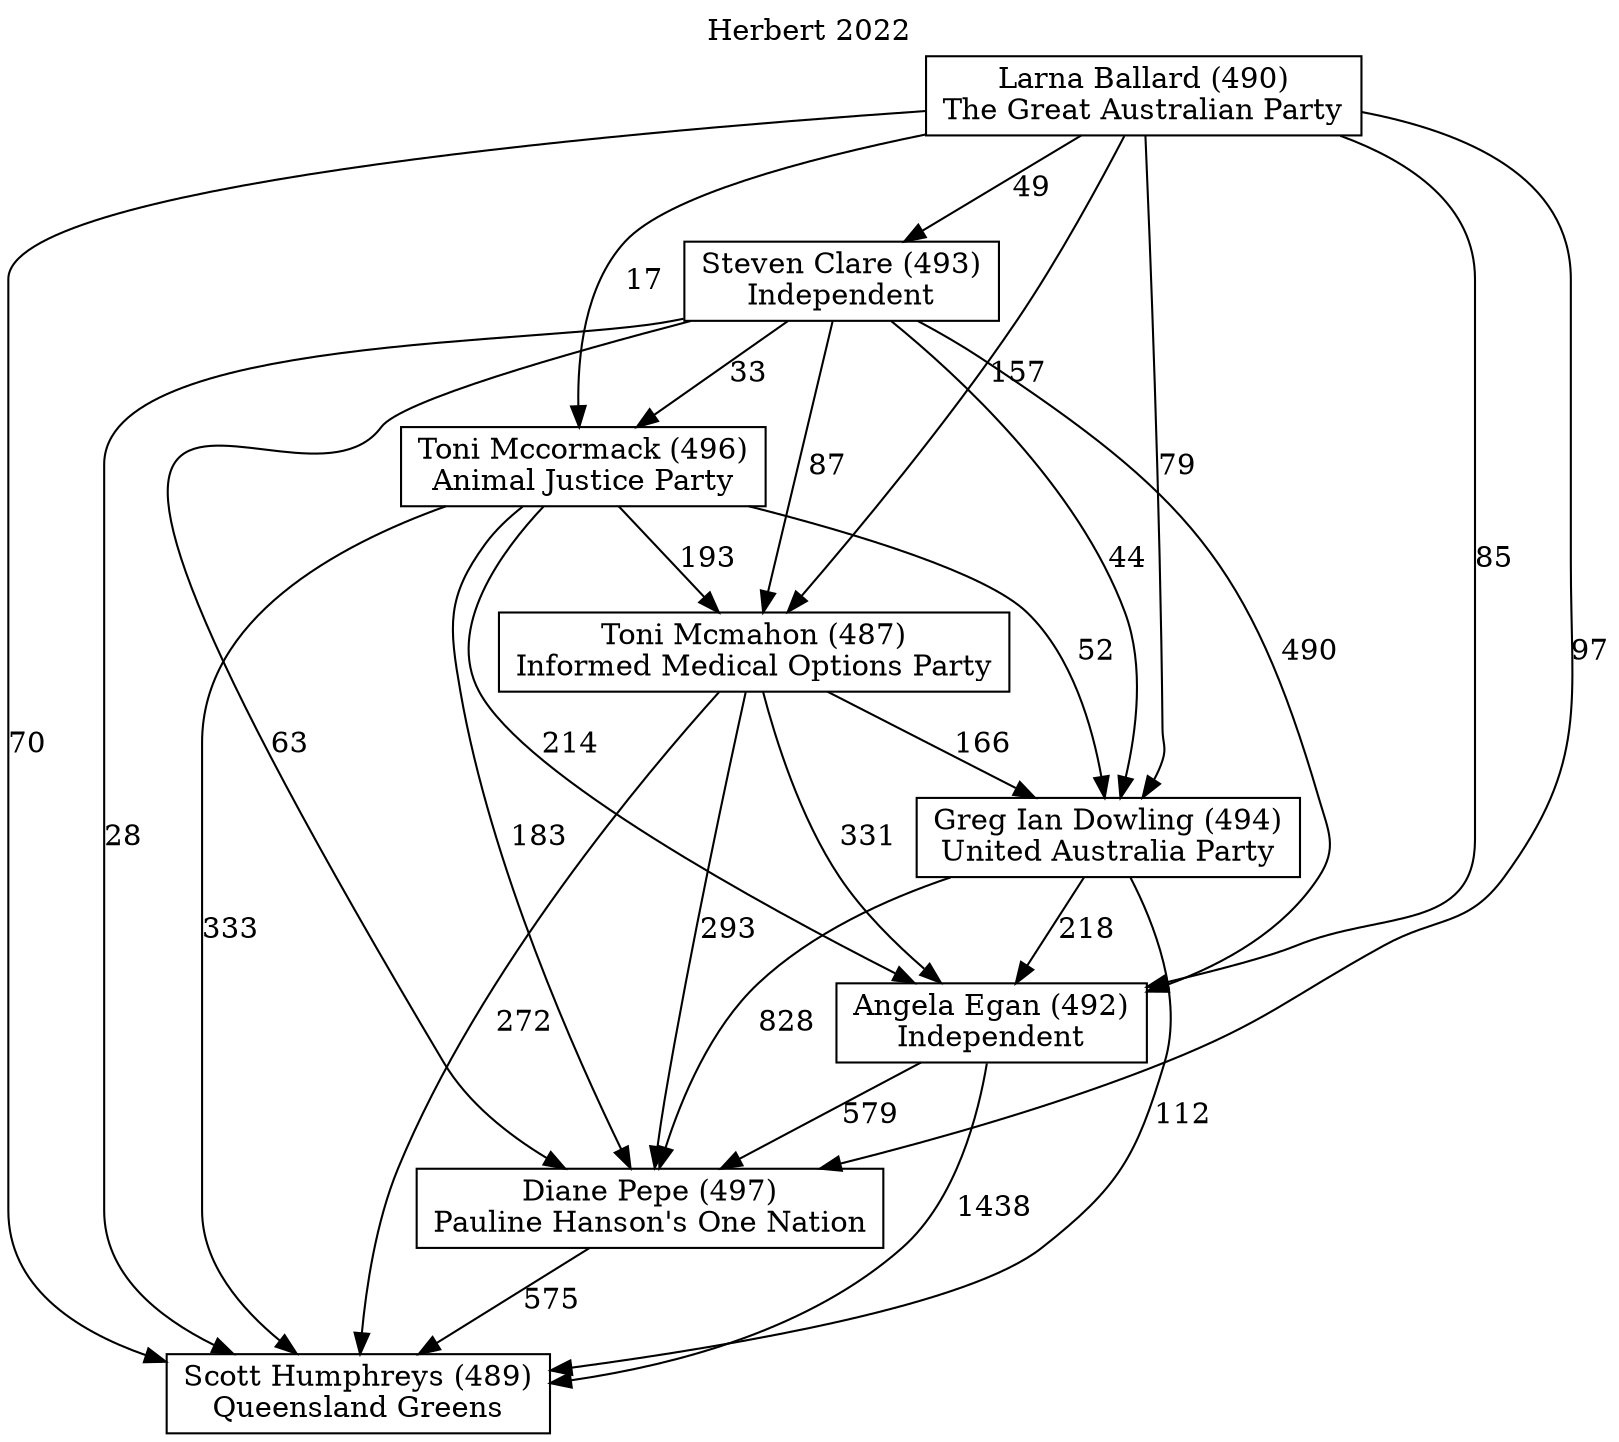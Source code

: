 // House preference flow
digraph "Scott Humphreys (489)_Herbert_2022" {
	graph [label="Herbert 2022" labelloc=t mclimit=10]
	node [shape=box]
	"Steven Clare (493)" [label="Steven Clare (493)
Independent"]
	"Larna Ballard (490)" [label="Larna Ballard (490)
The Great Australian Party"]
	"Diane Pepe (497)" [label="Diane Pepe (497)
Pauline Hanson's One Nation"]
	"Scott Humphreys (489)" [label="Scott Humphreys (489)
Queensland Greens"]
	"Greg Ian Dowling (494)" [label="Greg Ian Dowling (494)
United Australia Party"]
	"Toni Mccormack (496)" [label="Toni Mccormack (496)
Animal Justice Party"]
	"Toni Mcmahon (487)" [label="Toni Mcmahon (487)
Informed Medical Options Party"]
	"Angela Egan (492)" [label="Angela Egan (492)
Independent"]
	"Greg Ian Dowling (494)" -> "Diane Pepe (497)" [label=828]
	"Steven Clare (493)" -> "Toni Mcmahon (487)" [label=87]
	"Toni Mccormack (496)" -> "Angela Egan (492)" [label=214]
	"Toni Mcmahon (487)" -> "Scott Humphreys (489)" [label=272]
	"Diane Pepe (497)" -> "Scott Humphreys (489)" [label=575]
	"Steven Clare (493)" -> "Diane Pepe (497)" [label=63]
	"Larna Ballard (490)" -> "Toni Mccormack (496)" [label=17]
	"Larna Ballard (490)" -> "Angela Egan (492)" [label=85]
	"Larna Ballard (490)" -> "Toni Mcmahon (487)" [label=157]
	"Toni Mccormack (496)" -> "Toni Mcmahon (487)" [label=193]
	"Greg Ian Dowling (494)" -> "Scott Humphreys (489)" [label=112]
	"Toni Mcmahon (487)" -> "Diane Pepe (497)" [label=293]
	"Larna Ballard (490)" -> "Diane Pepe (497)" [label=97]
	"Toni Mccormack (496)" -> "Diane Pepe (497)" [label=183]
	"Steven Clare (493)" -> "Greg Ian Dowling (494)" [label=44]
	"Steven Clare (493)" -> "Scott Humphreys (489)" [label=28]
	"Steven Clare (493)" -> "Angela Egan (492)" [label=490]
	"Toni Mcmahon (487)" -> "Angela Egan (492)" [label=331]
	"Toni Mcmahon (487)" -> "Greg Ian Dowling (494)" [label=166]
	"Angela Egan (492)" -> "Diane Pepe (497)" [label=579]
	"Toni Mccormack (496)" -> "Greg Ian Dowling (494)" [label=52]
	"Greg Ian Dowling (494)" -> "Angela Egan (492)" [label=218]
	"Steven Clare (493)" -> "Toni Mccormack (496)" [label=33]
	"Larna Ballard (490)" -> "Steven Clare (493)" [label=49]
	"Larna Ballard (490)" -> "Greg Ian Dowling (494)" [label=79]
	"Toni Mccormack (496)" -> "Scott Humphreys (489)" [label=333]
	"Larna Ballard (490)" -> "Scott Humphreys (489)" [label=70]
	"Angela Egan (492)" -> "Scott Humphreys (489)" [label=1438]
}
